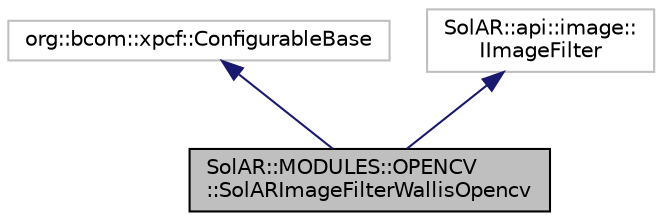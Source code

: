 digraph "SolAR::MODULES::OPENCV::SolARImageFilterWallisOpencv"
{
 // LATEX_PDF_SIZE
  edge [fontname="Helvetica",fontsize="10",labelfontname="Helvetica",labelfontsize="10"];
  node [fontname="Helvetica",fontsize="10",shape=record];
  Node1 [label="SolAR::MODULES::OPENCV\l::SolARImageFilterWallisOpencv",height=0.2,width=0.4,color="black", fillcolor="grey75", style="filled", fontcolor="black",tooltip="Apply a Wallis Filter to an image. UUID: 77113af0-4af2-4c45-92d4-fd1ea77b56cc"];
  Node2 -> Node1 [dir="back",color="midnightblue",fontsize="10",style="solid",fontname="Helvetica"];
  Node2 [label="org::bcom::xpcf::ConfigurableBase",height=0.2,width=0.4,color="grey75", fillcolor="white", style="filled",tooltip=" "];
  Node3 -> Node1 [dir="back",color="midnightblue",fontsize="10",style="solid",fontname="Helvetica"];
  Node3 [label="SolAR::api::image::\lIImageFilter",height=0.2,width=0.4,color="grey75", fillcolor="white", style="filled",tooltip=" "];
}
